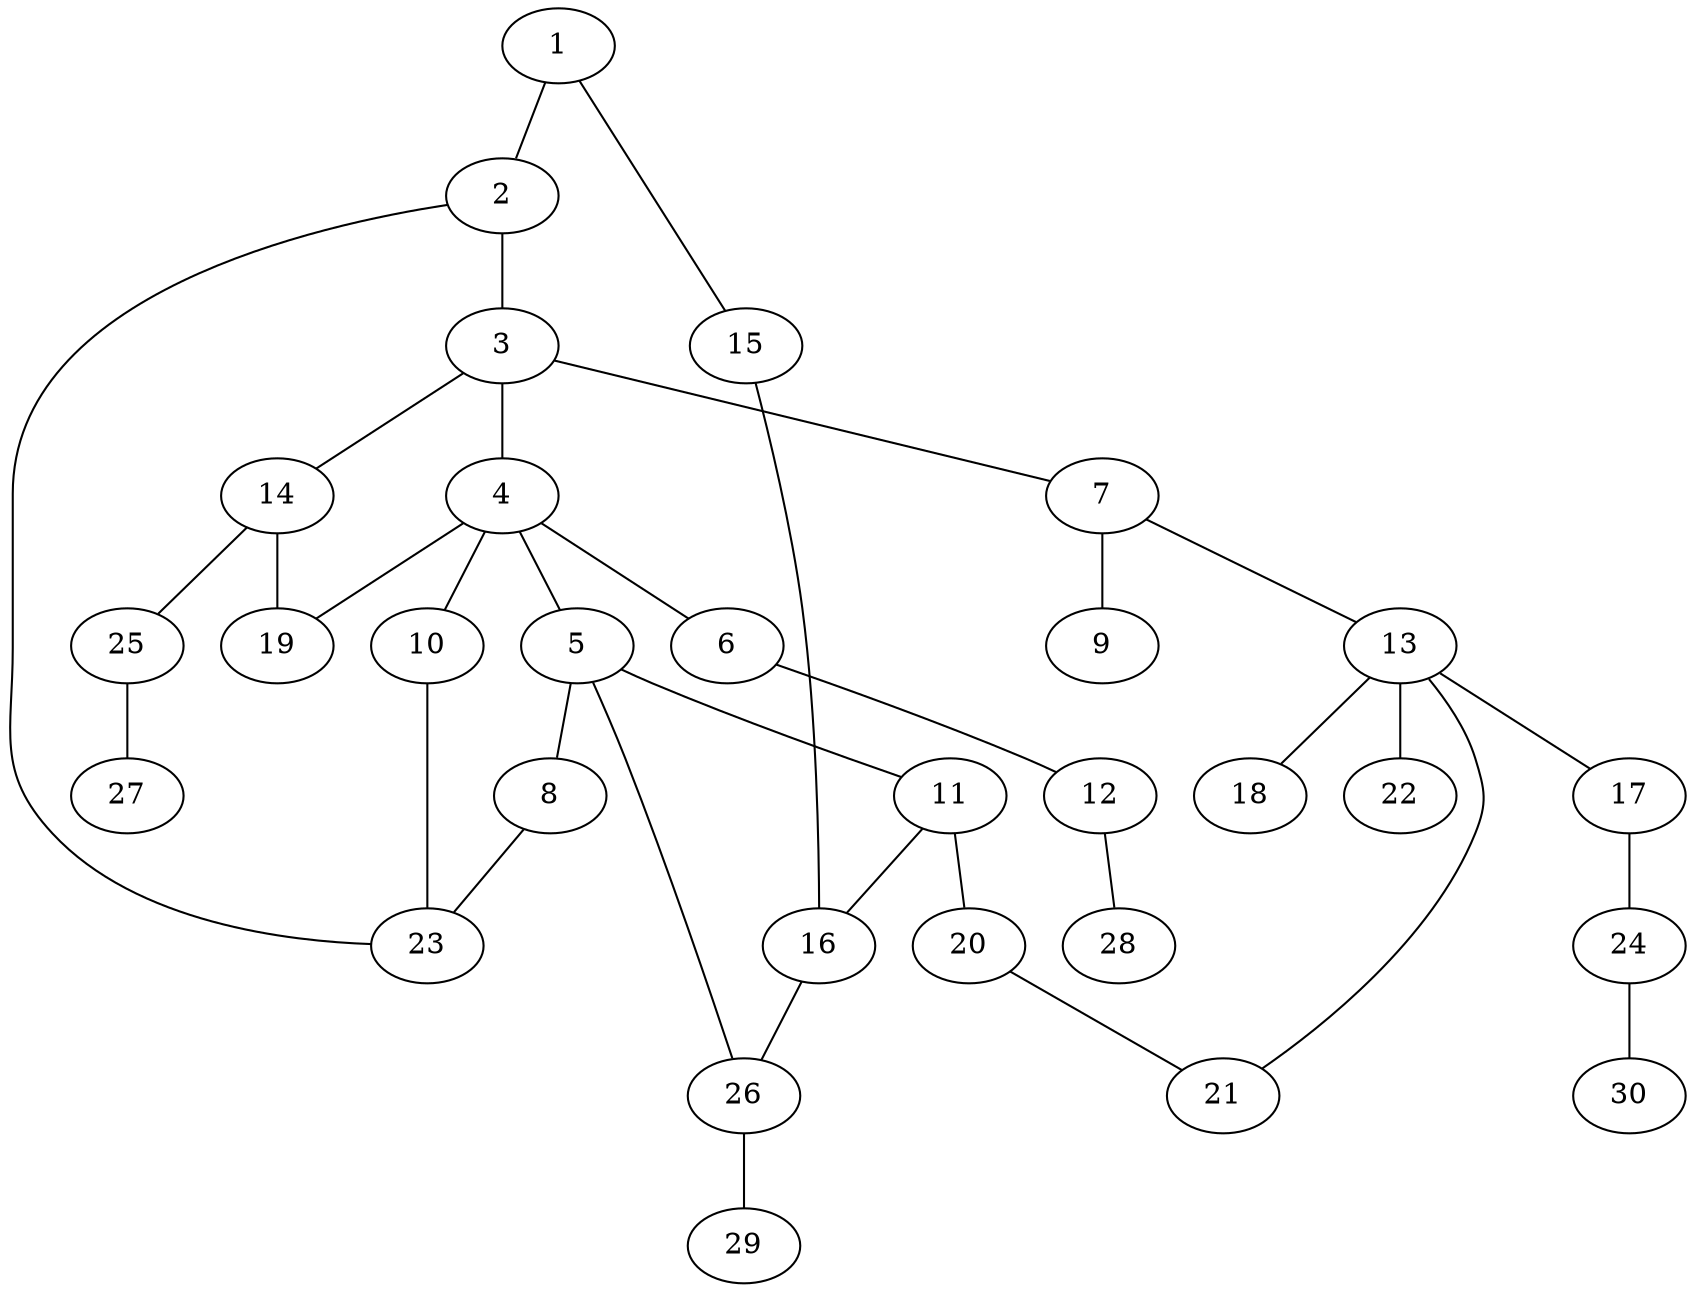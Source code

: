 graph graphname {1--2
1--15
2--3
2--23
3--4
3--7
3--14
4--5
4--6
4--10
4--19
5--8
5--11
5--26
6--12
7--9
7--13
8--23
10--23
11--16
11--20
12--28
13--17
13--18
13--21
13--22
14--19
14--25
15--16
16--26
17--24
20--21
24--30
25--27
26--29
}